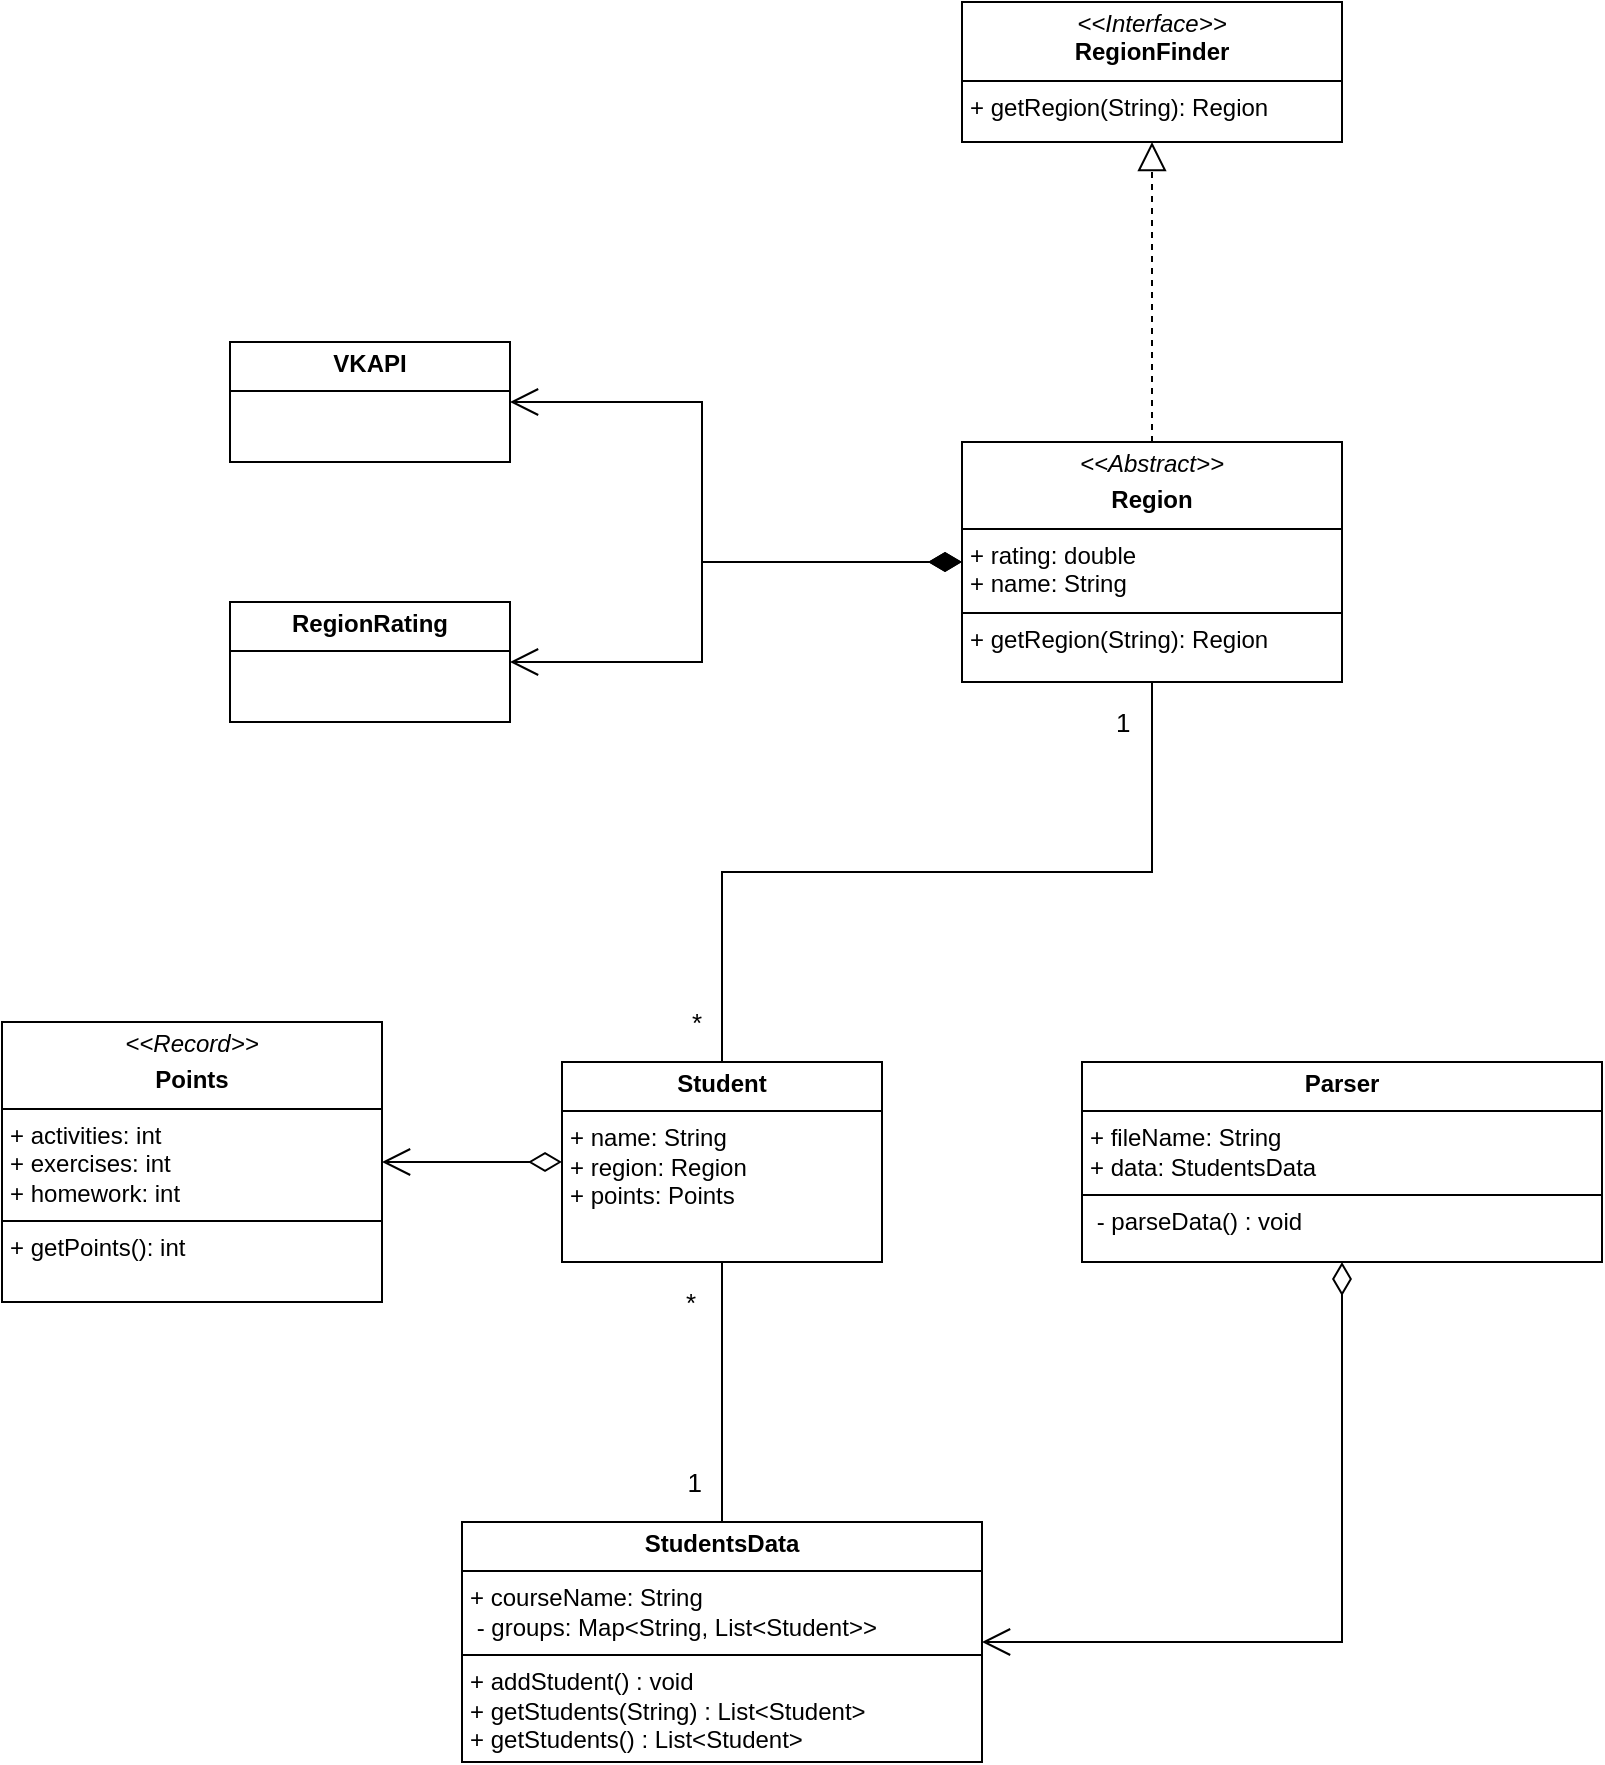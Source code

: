 <mxfile version="24.7.17">
  <diagram name="Страница — 1" id="6PzXAYfe2yCIHAC-ixpl">
    <mxGraphModel dx="1615" dy="877" grid="1" gridSize="10" guides="1" tooltips="1" connect="1" arrows="1" fold="1" page="1" pageScale="1" pageWidth="827" pageHeight="1169" math="0" shadow="0">
      <root>
        <mxCell id="0" />
        <mxCell id="1" parent="0" />
        <mxCell id="BeiqIC9qmoE7VSo6OluR-5" value="&lt;p style=&quot;margin:0px;margin-top:4px;text-align:center;&quot;&gt;&lt;b&gt;Student&lt;/b&gt;&lt;/p&gt;&lt;hr size=&quot;1&quot; style=&quot;border-style:solid;&quot;&gt;&lt;p style=&quot;margin:0px;margin-left:4px;&quot;&gt;+ name: String&lt;br&gt;+ region: Region&lt;/p&gt;&lt;p style=&quot;margin:0px;margin-left:4px;&quot;&gt;+ points: Points&lt;/p&gt;" style="verticalAlign=top;align=left;overflow=fill;html=1;whiteSpace=wrap;" vertex="1" parent="1">
          <mxGeometry x="300" y="570" width="160" height="100" as="geometry" />
        </mxCell>
        <mxCell id="BeiqIC9qmoE7VSo6OluR-9" value="&lt;p style=&quot;margin:0px;margin-top:4px;text-align:center;&quot;&gt;&lt;b&gt;StudentsData&lt;/b&gt;&lt;/p&gt;&lt;hr size=&quot;1&quot; style=&quot;border-style:solid;&quot;&gt;&lt;p style=&quot;margin:0px;margin-left:4px;&quot;&gt;+ courseName: String&lt;br&gt;&amp;nbsp;- groups: Map&amp;lt;String, List&amp;lt;Student&amp;gt;&amp;gt;&lt;/p&gt;&lt;hr size=&quot;1&quot; style=&quot;border-style:solid;&quot;&gt;&lt;p style=&quot;margin:0px;margin-left:4px;&quot;&gt;+ addStudent() : void&lt;/p&gt;&lt;p style=&quot;margin:0px;margin-left:4px;&quot;&gt;+ getStudents(String) : List&amp;lt;Student&amp;gt;&lt;br&gt;+ getStudents() : List&amp;lt;Student&amp;gt;&amp;nbsp;&lt;/p&gt;" style="verticalAlign=top;align=left;overflow=fill;html=1;whiteSpace=wrap;" vertex="1" parent="1">
          <mxGeometry x="250" y="800" width="260" height="120" as="geometry" />
        </mxCell>
        <mxCell id="BeiqIC9qmoE7VSo6OluR-10" value="&lt;p style=&quot;margin:0px;margin-top:4px;text-align:center;&quot;&gt;&lt;i&gt;&amp;lt;&amp;lt;Interface&amp;gt;&amp;gt;&lt;/i&gt;&lt;br&gt;&lt;b&gt;RegionFinder&lt;/b&gt;&lt;/p&gt;&lt;hr size=&quot;1&quot; style=&quot;border-style:solid;&quot;&gt;&lt;p style=&quot;margin:0px;margin-left:4px;&quot;&gt;&lt;span style=&quot;background-color: initial;&quot;&gt;+ getRegion(String): Region&lt;/span&gt;&lt;/p&gt;" style="verticalAlign=top;align=left;overflow=fill;html=1;whiteSpace=wrap;" vertex="1" parent="1">
          <mxGeometry x="500" y="40" width="190" height="70" as="geometry" />
        </mxCell>
        <mxCell id="BeiqIC9qmoE7VSo6OluR-11" value="&lt;p style=&quot;margin:0px;margin-top:4px;text-align:center;&quot;&gt;&lt;i&gt;&amp;lt;&amp;lt;Abstract&amp;gt;&amp;gt;&lt;/i&gt;&lt;b&gt;&lt;/b&gt;&lt;/p&gt;&lt;p style=&quot;margin:0px;margin-top:4px;text-align:center;&quot;&gt;&lt;b&gt;Region&lt;/b&gt;&lt;/p&gt;&lt;hr size=&quot;1&quot; style=&quot;border-style:solid;&quot;&gt;&lt;p style=&quot;margin:0px;margin-left:4px;&quot;&gt;+ rating: double&lt;br&gt;+ name: String&lt;/p&gt;&lt;hr size=&quot;1&quot; style=&quot;border-style:solid;&quot;&gt;&lt;p style=&quot;margin:0px;margin-left:4px;&quot;&gt;+ getRegion(String): Region&lt;/p&gt;" style="verticalAlign=top;align=left;overflow=fill;html=1;whiteSpace=wrap;" vertex="1" parent="1">
          <mxGeometry x="500" y="260" width="190" height="120" as="geometry" />
        </mxCell>
        <mxCell id="BeiqIC9qmoE7VSo6OluR-12" value="" style="endArrow=block;dashed=1;endFill=0;endSize=12;html=1;rounded=0;exitX=0.5;exitY=0;exitDx=0;exitDy=0;entryX=0.5;entryY=1;entryDx=0;entryDy=0;" edge="1" parent="1" source="BeiqIC9qmoE7VSo6OluR-11" target="BeiqIC9qmoE7VSo6OluR-10">
          <mxGeometry width="160" relative="1" as="geometry">
            <mxPoint x="510" y="190" as="sourcePoint" />
            <mxPoint x="670" y="190" as="targetPoint" />
          </mxGeometry>
        </mxCell>
        <mxCell id="BeiqIC9qmoE7VSo6OluR-14" value="&lt;p style=&quot;margin:0px;margin-top:4px;text-align:center;&quot;&gt;&lt;b&gt;VKAPI&lt;/b&gt;&lt;/p&gt;&lt;hr size=&quot;1&quot; style=&quot;border-style:solid;&quot;&gt;&lt;div style=&quot;height:2px;&quot;&gt;&lt;/div&gt;" style="verticalAlign=top;align=left;overflow=fill;html=1;whiteSpace=wrap;" vertex="1" parent="1">
          <mxGeometry x="134" y="210" width="140" height="60" as="geometry" />
        </mxCell>
        <mxCell id="BeiqIC9qmoE7VSo6OluR-16" value="" style="endArrow=open;html=1;endSize=12;startArrow=diamondThin;startSize=14;startFill=1;edgeStyle=orthogonalEdgeStyle;align=left;verticalAlign=bottom;rounded=0;exitX=0;exitY=0.5;exitDx=0;exitDy=0;entryX=1;entryY=0.5;entryDx=0;entryDy=0;" edge="1" parent="1" source="BeiqIC9qmoE7VSo6OluR-11" target="BeiqIC9qmoE7VSo6OluR-14">
          <mxGeometry x="-1" y="3" relative="1" as="geometry">
            <mxPoint x="466.0" y="350" as="sourcePoint" />
            <mxPoint x="250" y="270.0" as="targetPoint" />
            <Array as="points">
              <mxPoint x="370" y="320" />
              <mxPoint x="370" y="240" />
            </Array>
          </mxGeometry>
        </mxCell>
        <mxCell id="BeiqIC9qmoE7VSo6OluR-17" value="&lt;p style=&quot;margin:0px;margin-top:4px;text-align:center;&quot;&gt;&lt;b&gt;RegionRating&lt;/b&gt;&lt;/p&gt;&lt;hr size=&quot;1&quot; style=&quot;border-style:solid;&quot;&gt;&lt;div style=&quot;height:2px;&quot;&gt;&lt;/div&gt;" style="verticalAlign=top;align=left;overflow=fill;html=1;whiteSpace=wrap;" vertex="1" parent="1">
          <mxGeometry x="134" y="340" width="140" height="60" as="geometry" />
        </mxCell>
        <mxCell id="BeiqIC9qmoE7VSo6OluR-20" value="" style="endArrow=open;html=1;endSize=12;startArrow=diamondThin;startSize=14;startFill=1;edgeStyle=orthogonalEdgeStyle;align=left;verticalAlign=bottom;rounded=0;exitX=0;exitY=0.5;exitDx=0;exitDy=0;entryX=1;entryY=0.5;entryDx=0;entryDy=0;" edge="1" parent="1" source="BeiqIC9qmoE7VSo6OluR-11" target="BeiqIC9qmoE7VSo6OluR-17">
          <mxGeometry x="-1" y="3" relative="1" as="geometry">
            <mxPoint x="476.0" y="320" as="sourcePoint" />
            <mxPoint x="320" y="350" as="targetPoint" />
            <Array as="points">
              <mxPoint x="370" y="320" />
              <mxPoint x="370" y="370" />
            </Array>
          </mxGeometry>
        </mxCell>
        <mxCell id="BeiqIC9qmoE7VSo6OluR-21" value="&lt;p style=&quot;margin:0px;margin-top:4px;text-align:center;&quot;&gt;&lt;i&gt;&amp;lt;&amp;lt;Record&amp;gt;&amp;gt;&lt;/i&gt;&lt;b&gt;&lt;/b&gt;&lt;/p&gt;&lt;p style=&quot;margin:0px;margin-top:4px;text-align:center;&quot;&gt;&lt;b&gt;Points&lt;/b&gt;&lt;/p&gt;&lt;hr size=&quot;1&quot; style=&quot;border-style:solid;&quot;&gt;&lt;p style=&quot;margin:0px;margin-left:4px;&quot;&gt;+ activities: int&lt;br&gt;+ exercises: int&lt;/p&gt;&lt;p style=&quot;margin:0px;margin-left:4px;&quot;&gt;+ homework: int&lt;/p&gt;&lt;hr size=&quot;1&quot; style=&quot;border-style:solid;&quot;&gt;&lt;p style=&quot;margin:0px;margin-left:4px;&quot;&gt;+ getPoints(): int&lt;/p&gt;" style="verticalAlign=top;align=left;overflow=fill;html=1;whiteSpace=wrap;" vertex="1" parent="1">
          <mxGeometry x="20" y="550" width="190" height="140" as="geometry" />
        </mxCell>
        <mxCell id="BeiqIC9qmoE7VSo6OluR-23" value="&lt;p style=&quot;margin:0px;margin-top:4px;text-align:center;&quot;&gt;&lt;b&gt;Parser&lt;/b&gt;&lt;/p&gt;&lt;hr size=&quot;1&quot; style=&quot;border-style:solid;&quot;&gt;&lt;p style=&quot;margin:0px;margin-left:4px;&quot;&gt;+ fileName: String&lt;br&gt;+ data: StudentsData&lt;/p&gt;&lt;hr size=&quot;1&quot; style=&quot;border-style:solid;&quot;&gt;&lt;p style=&quot;margin:0px;margin-left:4px;&quot;&gt;&amp;nbsp;- parseData() : void&lt;/p&gt;" style="verticalAlign=top;align=left;overflow=fill;html=1;whiteSpace=wrap;" vertex="1" parent="1">
          <mxGeometry x="560" y="570" width="260" height="100" as="geometry" />
        </mxCell>
        <mxCell id="BeiqIC9qmoE7VSo6OluR-24" value="" style="endArrow=none;html=1;edgeStyle=orthogonalEdgeStyle;rounded=0;entryX=0.5;entryY=0;entryDx=0;entryDy=0;exitX=0.5;exitY=1;exitDx=0;exitDy=0;" edge="1" parent="1" source="BeiqIC9qmoE7VSo6OluR-5" target="BeiqIC9qmoE7VSo6OluR-9">
          <mxGeometry relative="1" as="geometry">
            <mxPoint x="280" y="730" as="sourcePoint" />
            <mxPoint x="440" y="730" as="targetPoint" />
          </mxGeometry>
        </mxCell>
        <mxCell id="BeiqIC9qmoE7VSo6OluR-25" value="&lt;font style=&quot;font-size: 13px;&quot;&gt;*&lt;/font&gt;" style="edgeLabel;resizable=0;html=1;align=left;verticalAlign=bottom;" connectable="0" vertex="1" parent="BeiqIC9qmoE7VSo6OluR-24">
          <mxGeometry x="-1" relative="1" as="geometry">
            <mxPoint x="-20" y="30" as="offset" />
          </mxGeometry>
        </mxCell>
        <mxCell id="BeiqIC9qmoE7VSo6OluR-26" value="&lt;font style=&quot;font-size: 13px;&quot;&gt;1&lt;/font&gt;" style="edgeLabel;resizable=0;html=1;align=right;verticalAlign=bottom;" connectable="0" vertex="1" parent="BeiqIC9qmoE7VSo6OluR-24">
          <mxGeometry x="1" relative="1" as="geometry">
            <mxPoint x="-10" y="-10" as="offset" />
          </mxGeometry>
        </mxCell>
        <mxCell id="BeiqIC9qmoE7VSo6OluR-27" value="" style="endArrow=open;html=1;endSize=12;startArrow=diamondThin;startSize=14;startFill=0;edgeStyle=orthogonalEdgeStyle;align=left;verticalAlign=bottom;rounded=0;exitX=0.5;exitY=1;exitDx=0;exitDy=0;entryX=1;entryY=0.5;entryDx=0;entryDy=0;" edge="1" parent="1" source="BeiqIC9qmoE7VSo6OluR-23" target="BeiqIC9qmoE7VSo6OluR-9">
          <mxGeometry x="-1" y="3" relative="1" as="geometry">
            <mxPoint x="600" y="830" as="sourcePoint" />
            <mxPoint x="760" y="830" as="targetPoint" />
          </mxGeometry>
        </mxCell>
        <mxCell id="BeiqIC9qmoE7VSo6OluR-28" value="" style="endArrow=open;html=1;endSize=12;startArrow=diamondThin;startSize=14;startFill=0;edgeStyle=orthogonalEdgeStyle;align=left;verticalAlign=bottom;rounded=0;exitX=0;exitY=0.5;exitDx=0;exitDy=0;entryX=1;entryY=0.5;entryDx=0;entryDy=0;" edge="1" parent="1" source="BeiqIC9qmoE7VSo6OluR-5" target="BeiqIC9qmoE7VSo6OluR-21">
          <mxGeometry x="-1" y="3" relative="1" as="geometry">
            <mxPoint x="280" y="730" as="sourcePoint" />
            <mxPoint x="260" y="600" as="targetPoint" />
          </mxGeometry>
        </mxCell>
        <mxCell id="BeiqIC9qmoE7VSo6OluR-29" value="" style="endArrow=none;html=1;edgeStyle=orthogonalEdgeStyle;rounded=0;entryX=0.5;entryY=0;entryDx=0;entryDy=0;exitX=0.5;exitY=1;exitDx=0;exitDy=0;" edge="1" parent="1" source="BeiqIC9qmoE7VSo6OluR-11" target="BeiqIC9qmoE7VSo6OluR-5">
          <mxGeometry relative="1" as="geometry">
            <mxPoint x="420" y="400" as="sourcePoint" />
            <mxPoint x="420" y="530" as="targetPoint" />
          </mxGeometry>
        </mxCell>
        <mxCell id="BeiqIC9qmoE7VSo6OluR-30" value="&lt;font style=&quot;font-size: 13px;&quot;&gt;1&lt;/font&gt;" style="edgeLabel;resizable=0;html=1;align=left;verticalAlign=bottom;" connectable="0" vertex="1" parent="BeiqIC9qmoE7VSo6OluR-29">
          <mxGeometry x="-1" relative="1" as="geometry">
            <mxPoint x="-20" y="30" as="offset" />
          </mxGeometry>
        </mxCell>
        <mxCell id="BeiqIC9qmoE7VSo6OluR-31" value="&lt;font style=&quot;font-size: 13px;&quot;&gt;*&lt;/font&gt;" style="edgeLabel;resizable=0;html=1;align=right;verticalAlign=bottom;" connectable="0" vertex="1" parent="BeiqIC9qmoE7VSo6OluR-29">
          <mxGeometry x="1" relative="1" as="geometry">
            <mxPoint x="-10" y="-10" as="offset" />
          </mxGeometry>
        </mxCell>
      </root>
    </mxGraphModel>
  </diagram>
</mxfile>
